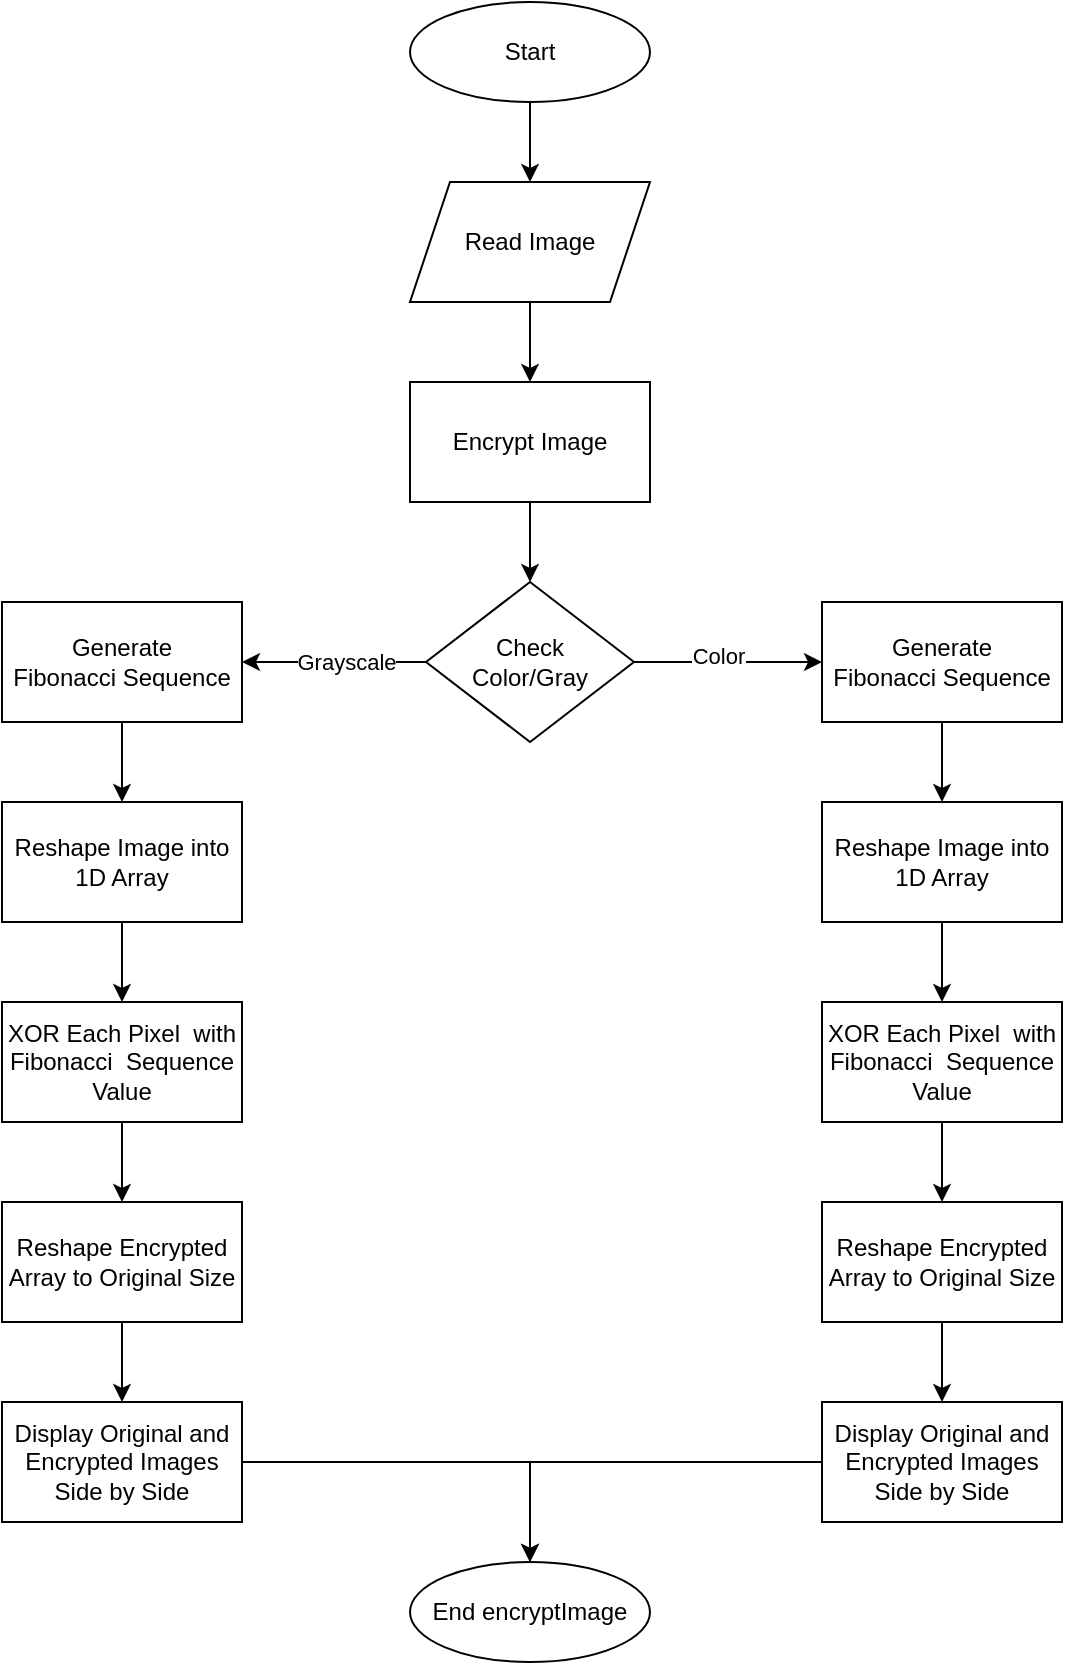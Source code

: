 <mxfile version="22.1.18" type="device">
  <diagram name="Page-1" id="c9fru8dO8qGNY9HPfvzL">
    <mxGraphModel dx="1105" dy="549" grid="1" gridSize="10" guides="1" tooltips="1" connect="1" arrows="1" fold="1" page="1" pageScale="1" pageWidth="827" pageHeight="1169" math="0" shadow="0">
      <root>
        <mxCell id="0" />
        <mxCell id="1" parent="0" />
        <mxCell id="4vQzVFwrJZ8-YSBzvOjz-3" value="" style="edgeStyle=orthogonalEdgeStyle;rounded=0;orthogonalLoop=1;jettySize=auto;html=1;" edge="1" parent="1" source="4vQzVFwrJZ8-YSBzvOjz-1" target="4vQzVFwrJZ8-YSBzvOjz-2">
          <mxGeometry relative="1" as="geometry" />
        </mxCell>
        <mxCell id="4vQzVFwrJZ8-YSBzvOjz-1" value="Start" style="ellipse;whiteSpace=wrap;html=1;" vertex="1" parent="1">
          <mxGeometry x="354" y="90" width="120" height="50" as="geometry" />
        </mxCell>
        <mxCell id="4vQzVFwrJZ8-YSBzvOjz-7" value="" style="edgeStyle=orthogonalEdgeStyle;rounded=0;orthogonalLoop=1;jettySize=auto;html=1;" edge="1" parent="1" source="4vQzVFwrJZ8-YSBzvOjz-2" target="4vQzVFwrJZ8-YSBzvOjz-6">
          <mxGeometry relative="1" as="geometry" />
        </mxCell>
        <mxCell id="4vQzVFwrJZ8-YSBzvOjz-2" value="Read Image" style="shape=parallelogram;perimeter=parallelogramPerimeter;whiteSpace=wrap;html=1;fixedSize=1;" vertex="1" parent="1">
          <mxGeometry x="354" y="180" width="120" height="60" as="geometry" />
        </mxCell>
        <mxCell id="4vQzVFwrJZ8-YSBzvOjz-11" value="" style="edgeStyle=orthogonalEdgeStyle;rounded=0;orthogonalLoop=1;jettySize=auto;html=1;" edge="1" parent="1" source="4vQzVFwrJZ8-YSBzvOjz-6" target="4vQzVFwrJZ8-YSBzvOjz-10">
          <mxGeometry relative="1" as="geometry" />
        </mxCell>
        <mxCell id="4vQzVFwrJZ8-YSBzvOjz-6" value="Encrypt Image" style="whiteSpace=wrap;html=1;" vertex="1" parent="1">
          <mxGeometry x="354" y="280" width="120" height="60" as="geometry" />
        </mxCell>
        <mxCell id="4vQzVFwrJZ8-YSBzvOjz-14" value="" style="edgeStyle=orthogonalEdgeStyle;rounded=0;orthogonalLoop=1;jettySize=auto;html=1;" edge="1" parent="1" source="4vQzVFwrJZ8-YSBzvOjz-10" target="4vQzVFwrJZ8-YSBzvOjz-13">
          <mxGeometry relative="1" as="geometry" />
        </mxCell>
        <mxCell id="4vQzVFwrJZ8-YSBzvOjz-17" value="Grayscale" style="edgeLabel;html=1;align=center;verticalAlign=middle;resizable=0;points=[];" vertex="1" connectable="0" parent="4vQzVFwrJZ8-YSBzvOjz-14">
          <mxGeometry x="-0.133" relative="1" as="geometry">
            <mxPoint as="offset" />
          </mxGeometry>
        </mxCell>
        <mxCell id="4vQzVFwrJZ8-YSBzvOjz-16" style="edgeStyle=orthogonalEdgeStyle;rounded=0;orthogonalLoop=1;jettySize=auto;html=1;exitX=1;exitY=0.5;exitDx=0;exitDy=0;entryX=0;entryY=0.5;entryDx=0;entryDy=0;" edge="1" parent="1" source="4vQzVFwrJZ8-YSBzvOjz-10" target="4vQzVFwrJZ8-YSBzvOjz-15">
          <mxGeometry relative="1" as="geometry" />
        </mxCell>
        <mxCell id="4vQzVFwrJZ8-YSBzvOjz-18" value="Color" style="edgeLabel;html=1;align=center;verticalAlign=middle;resizable=0;points=[];" vertex="1" connectable="0" parent="4vQzVFwrJZ8-YSBzvOjz-16">
          <mxGeometry x="-0.114" y="3" relative="1" as="geometry">
            <mxPoint as="offset" />
          </mxGeometry>
        </mxCell>
        <mxCell id="4vQzVFwrJZ8-YSBzvOjz-10" value="Check&lt;br&gt;Color/Gray" style="rhombus;whiteSpace=wrap;html=1;" vertex="1" parent="1">
          <mxGeometry x="362" y="380" width="104" height="80" as="geometry" />
        </mxCell>
        <mxCell id="4vQzVFwrJZ8-YSBzvOjz-20" value="" style="edgeStyle=orthogonalEdgeStyle;rounded=0;orthogonalLoop=1;jettySize=auto;html=1;" edge="1" parent="1" source="4vQzVFwrJZ8-YSBzvOjz-13" target="4vQzVFwrJZ8-YSBzvOjz-19">
          <mxGeometry relative="1" as="geometry" />
        </mxCell>
        <mxCell id="4vQzVFwrJZ8-YSBzvOjz-13" value="Generate Fibonacci&amp;nbsp;Sequence" style="whiteSpace=wrap;html=1;" vertex="1" parent="1">
          <mxGeometry x="150" y="390" width="120" height="60" as="geometry" />
        </mxCell>
        <mxCell id="4vQzVFwrJZ8-YSBzvOjz-22" style="edgeStyle=orthogonalEdgeStyle;rounded=0;orthogonalLoop=1;jettySize=auto;html=1;exitX=0.5;exitY=1;exitDx=0;exitDy=0;entryX=0.5;entryY=0;entryDx=0;entryDy=0;" edge="1" parent="1" source="4vQzVFwrJZ8-YSBzvOjz-15" target="4vQzVFwrJZ8-YSBzvOjz-21">
          <mxGeometry relative="1" as="geometry" />
        </mxCell>
        <mxCell id="4vQzVFwrJZ8-YSBzvOjz-15" value="Generate Fibonacci&amp;nbsp;Sequence" style="whiteSpace=wrap;html=1;" vertex="1" parent="1">
          <mxGeometry x="560" y="390" width="120" height="60" as="geometry" />
        </mxCell>
        <mxCell id="4vQzVFwrJZ8-YSBzvOjz-24" value="" style="edgeStyle=orthogonalEdgeStyle;rounded=0;orthogonalLoop=1;jettySize=auto;html=1;" edge="1" parent="1" source="4vQzVFwrJZ8-YSBzvOjz-19" target="4vQzVFwrJZ8-YSBzvOjz-23">
          <mxGeometry relative="1" as="geometry" />
        </mxCell>
        <mxCell id="4vQzVFwrJZ8-YSBzvOjz-19" value="Reshape Image&amp;nbsp;into 1D Array" style="whiteSpace=wrap;html=1;" vertex="1" parent="1">
          <mxGeometry x="150" y="490" width="120" height="60" as="geometry" />
        </mxCell>
        <mxCell id="4vQzVFwrJZ8-YSBzvOjz-26" style="edgeStyle=orthogonalEdgeStyle;rounded=0;orthogonalLoop=1;jettySize=auto;html=1;exitX=0.5;exitY=1;exitDx=0;exitDy=0;entryX=0.5;entryY=0;entryDx=0;entryDy=0;" edge="1" parent="1" source="4vQzVFwrJZ8-YSBzvOjz-21" target="4vQzVFwrJZ8-YSBzvOjz-25">
          <mxGeometry relative="1" as="geometry" />
        </mxCell>
        <mxCell id="4vQzVFwrJZ8-YSBzvOjz-21" value="Reshape Image&amp;nbsp;into 1D Array" style="whiteSpace=wrap;html=1;" vertex="1" parent="1">
          <mxGeometry x="560" y="490" width="120" height="60" as="geometry" />
        </mxCell>
        <mxCell id="4vQzVFwrJZ8-YSBzvOjz-28" value="" style="edgeStyle=orthogonalEdgeStyle;rounded=0;orthogonalLoop=1;jettySize=auto;html=1;" edge="1" parent="1" source="4vQzVFwrJZ8-YSBzvOjz-23" target="4vQzVFwrJZ8-YSBzvOjz-27">
          <mxGeometry relative="1" as="geometry" />
        </mxCell>
        <mxCell id="4vQzVFwrJZ8-YSBzvOjz-23" value="XOR Each Pixel&amp;nbsp; with Fibonacci&amp;nbsp; Sequence Value" style="whiteSpace=wrap;html=1;" vertex="1" parent="1">
          <mxGeometry x="150" y="590" width="120" height="60" as="geometry" />
        </mxCell>
        <mxCell id="4vQzVFwrJZ8-YSBzvOjz-30" style="edgeStyle=orthogonalEdgeStyle;rounded=0;orthogonalLoop=1;jettySize=auto;html=1;exitX=0.5;exitY=1;exitDx=0;exitDy=0;entryX=0.5;entryY=0;entryDx=0;entryDy=0;" edge="1" parent="1" source="4vQzVFwrJZ8-YSBzvOjz-25" target="4vQzVFwrJZ8-YSBzvOjz-29">
          <mxGeometry relative="1" as="geometry" />
        </mxCell>
        <mxCell id="4vQzVFwrJZ8-YSBzvOjz-25" value="XOR Each Pixel&amp;nbsp; with Fibonacci&amp;nbsp; Sequence Value" style="whiteSpace=wrap;html=1;" vertex="1" parent="1">
          <mxGeometry x="560" y="590" width="120" height="60" as="geometry" />
        </mxCell>
        <mxCell id="4vQzVFwrJZ8-YSBzvOjz-32" value="" style="edgeStyle=orthogonalEdgeStyle;rounded=0;orthogonalLoop=1;jettySize=auto;html=1;" edge="1" parent="1" source="4vQzVFwrJZ8-YSBzvOjz-27" target="4vQzVFwrJZ8-YSBzvOjz-31">
          <mxGeometry relative="1" as="geometry" />
        </mxCell>
        <mxCell id="4vQzVFwrJZ8-YSBzvOjz-27" value="Reshape Encrypted Array to Original Size" style="whiteSpace=wrap;html=1;" vertex="1" parent="1">
          <mxGeometry x="150" y="690" width="120" height="60" as="geometry" />
        </mxCell>
        <mxCell id="4vQzVFwrJZ8-YSBzvOjz-34" style="edgeStyle=orthogonalEdgeStyle;rounded=0;orthogonalLoop=1;jettySize=auto;html=1;exitX=0.5;exitY=1;exitDx=0;exitDy=0;entryX=0.5;entryY=0;entryDx=0;entryDy=0;" edge="1" parent="1" source="4vQzVFwrJZ8-YSBzvOjz-29" target="4vQzVFwrJZ8-YSBzvOjz-33">
          <mxGeometry relative="1" as="geometry" />
        </mxCell>
        <mxCell id="4vQzVFwrJZ8-YSBzvOjz-29" value="Reshape Encrypted Array to Original Size" style="whiteSpace=wrap;html=1;" vertex="1" parent="1">
          <mxGeometry x="560" y="690" width="120" height="60" as="geometry" />
        </mxCell>
        <mxCell id="4vQzVFwrJZ8-YSBzvOjz-39" style="edgeStyle=orthogonalEdgeStyle;rounded=0;orthogonalLoop=1;jettySize=auto;html=1;exitX=1;exitY=0.5;exitDx=0;exitDy=0;entryX=0.5;entryY=0;entryDx=0;entryDy=0;" edge="1" parent="1" source="4vQzVFwrJZ8-YSBzvOjz-31" target="4vQzVFwrJZ8-YSBzvOjz-38">
          <mxGeometry relative="1" as="geometry" />
        </mxCell>
        <mxCell id="4vQzVFwrJZ8-YSBzvOjz-31" value="Display Original and Encrypted Images Side by Side" style="whiteSpace=wrap;html=1;" vertex="1" parent="1">
          <mxGeometry x="150" y="790" width="120" height="60" as="geometry" />
        </mxCell>
        <mxCell id="4vQzVFwrJZ8-YSBzvOjz-40" style="edgeStyle=orthogonalEdgeStyle;rounded=0;orthogonalLoop=1;jettySize=auto;html=1;exitX=0;exitY=0.5;exitDx=0;exitDy=0;entryX=0.5;entryY=0;entryDx=0;entryDy=0;" edge="1" parent="1" source="4vQzVFwrJZ8-YSBzvOjz-33" target="4vQzVFwrJZ8-YSBzvOjz-38">
          <mxGeometry relative="1" as="geometry" />
        </mxCell>
        <mxCell id="4vQzVFwrJZ8-YSBzvOjz-33" value="Display Original and Encrypted Images Side by Side" style="whiteSpace=wrap;html=1;" vertex="1" parent="1">
          <mxGeometry x="560" y="790" width="120" height="60" as="geometry" />
        </mxCell>
        <mxCell id="4vQzVFwrJZ8-YSBzvOjz-38" value="End encryptImage" style="ellipse;whiteSpace=wrap;html=1;" vertex="1" parent="1">
          <mxGeometry x="354" y="870" width="120" height="50" as="geometry" />
        </mxCell>
      </root>
    </mxGraphModel>
  </diagram>
</mxfile>
